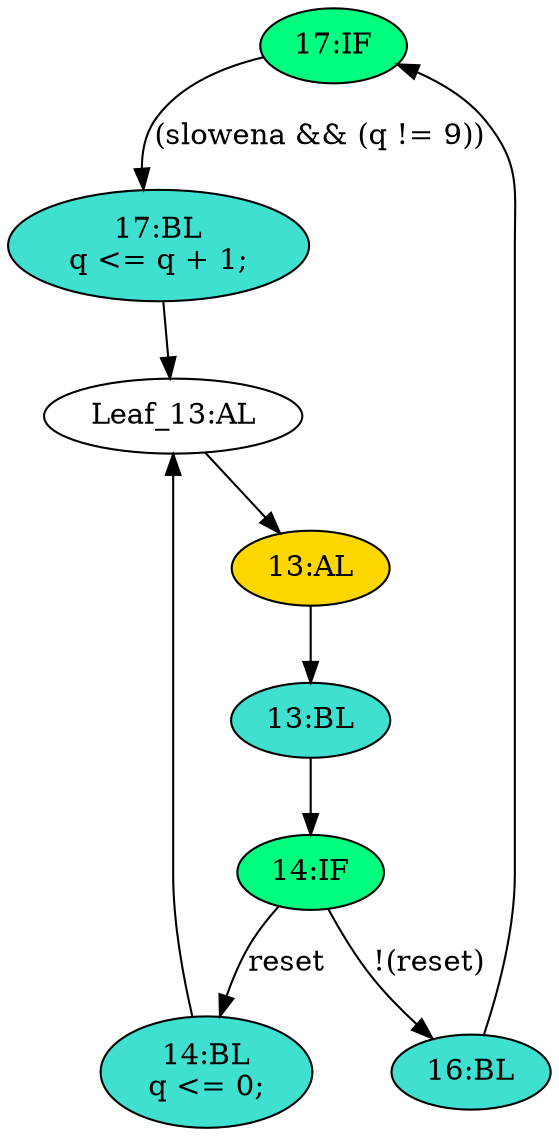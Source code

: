 strict digraph "compose( ,  )" {
	node [label="\N"];
	"17:IF"	[ast="<pyverilog.vparser.ast.IfStatement object at 0x7fdc25724210>",
		fillcolor=springgreen,
		label="17:IF",
		statements="[]",
		style=filled,
		typ=IfStatement];
	"17:BL"	[ast="<pyverilog.vparser.ast.Block object at 0x7fdc25724890>",
		fillcolor=turquoise,
		label="17:BL
q <= q + 1;",
		statements="[<pyverilog.vparser.ast.NonblockingSubstitution object at 0x7fdc256ce4d0>]",
		style=filled,
		typ=Block];
	"17:IF" -> "17:BL"	[cond="['slowena', 'q']",
		label="(slowena && (q != 9))",
		lineno=17];
	"14:BL"	[ast="<pyverilog.vparser.ast.Block object at 0x7fdc257b5e10>",
		fillcolor=turquoise,
		label="14:BL
q <= 0;",
		statements="[<pyverilog.vparser.ast.NonblockingSubstitution object at 0x7fdc256d6810>]",
		style=filled,
		typ=Block];
	"Leaf_13:AL"	[def_var="['q']",
		label="Leaf_13:AL"];
	"14:BL" -> "Leaf_13:AL"	[cond="[]",
		lineno=None];
	"17:BL" -> "Leaf_13:AL"	[cond="[]",
		lineno=None];
	"13:BL"	[ast="<pyverilog.vparser.ast.Block object at 0x7fdc257b50d0>",
		fillcolor=turquoise,
		label="13:BL",
		statements="[]",
		style=filled,
		typ=Block];
	"14:IF"	[ast="<pyverilog.vparser.ast.IfStatement object at 0x7fdc256d6bd0>",
		fillcolor=springgreen,
		label="14:IF",
		statements="[]",
		style=filled,
		typ=IfStatement];
	"13:BL" -> "14:IF"	[cond="[]",
		lineno=None];
	"14:IF" -> "14:BL"	[cond="['reset']",
		label=reset,
		lineno=14];
	"16:BL"	[ast="<pyverilog.vparser.ast.Block object at 0x7fdc256d6750>",
		fillcolor=turquoise,
		label="16:BL",
		statements="[]",
		style=filled,
		typ=Block];
	"14:IF" -> "16:BL"	[cond="['reset']",
		label="!(reset)",
		lineno=14];
	"13:AL"	[ast="<pyverilog.vparser.ast.Always object at 0x7fdc256c3fd0>",
		clk_sens=True,
		fillcolor=gold,
		label="13:AL",
		sens="['clk']",
		statements="[]",
		style=filled,
		typ=Always,
		use_var="['q', 'reset', 'slowena']"];
	"Leaf_13:AL" -> "13:AL";
	"13:AL" -> "13:BL"	[cond="[]",
		lineno=None];
	"16:BL" -> "17:IF"	[cond="[]",
		lineno=None];
}
